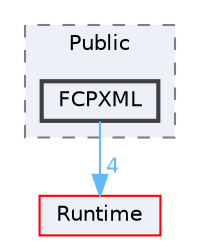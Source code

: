 digraph "FCPXML"
{
 // INTERACTIVE_SVG=YES
 // LATEX_PDF_SIZE
  bgcolor="transparent";
  edge [fontname=Helvetica,fontsize=10,labelfontname=Helvetica,labelfontsize=10];
  node [fontname=Helvetica,fontsize=10,shape=box,height=0.2,width=0.4];
  compound=true
  subgraph clusterdir_43728ba3afec409bb09a4e4296ee8bef {
    graph [ bgcolor="#edf0f7", pencolor="grey50", label="Public", fontname=Helvetica,fontsize=10 style="filled,dashed", URL="dir_43728ba3afec409bb09a4e4296ee8bef.html",tooltip=""]
  dir_40ad2c4ddf0c374e77b3d5a524a655cd [label="FCPXML", fillcolor="#edf0f7", color="grey25", style="filled,bold", URL="dir_40ad2c4ddf0c374e77b3d5a524a655cd.html",tooltip=""];
  }
  dir_7536b172fbd480bfd146a1b1acd6856b [label="Runtime", fillcolor="#edf0f7", color="red", style="filled", URL="dir_7536b172fbd480bfd146a1b1acd6856b.html",tooltip=""];
  dir_40ad2c4ddf0c374e77b3d5a524a655cd->dir_7536b172fbd480bfd146a1b1acd6856b [headlabel="4", labeldistance=1.5 headhref="dir_000394_000984.html" href="dir_000394_000984.html" color="steelblue1" fontcolor="steelblue1"];
}
